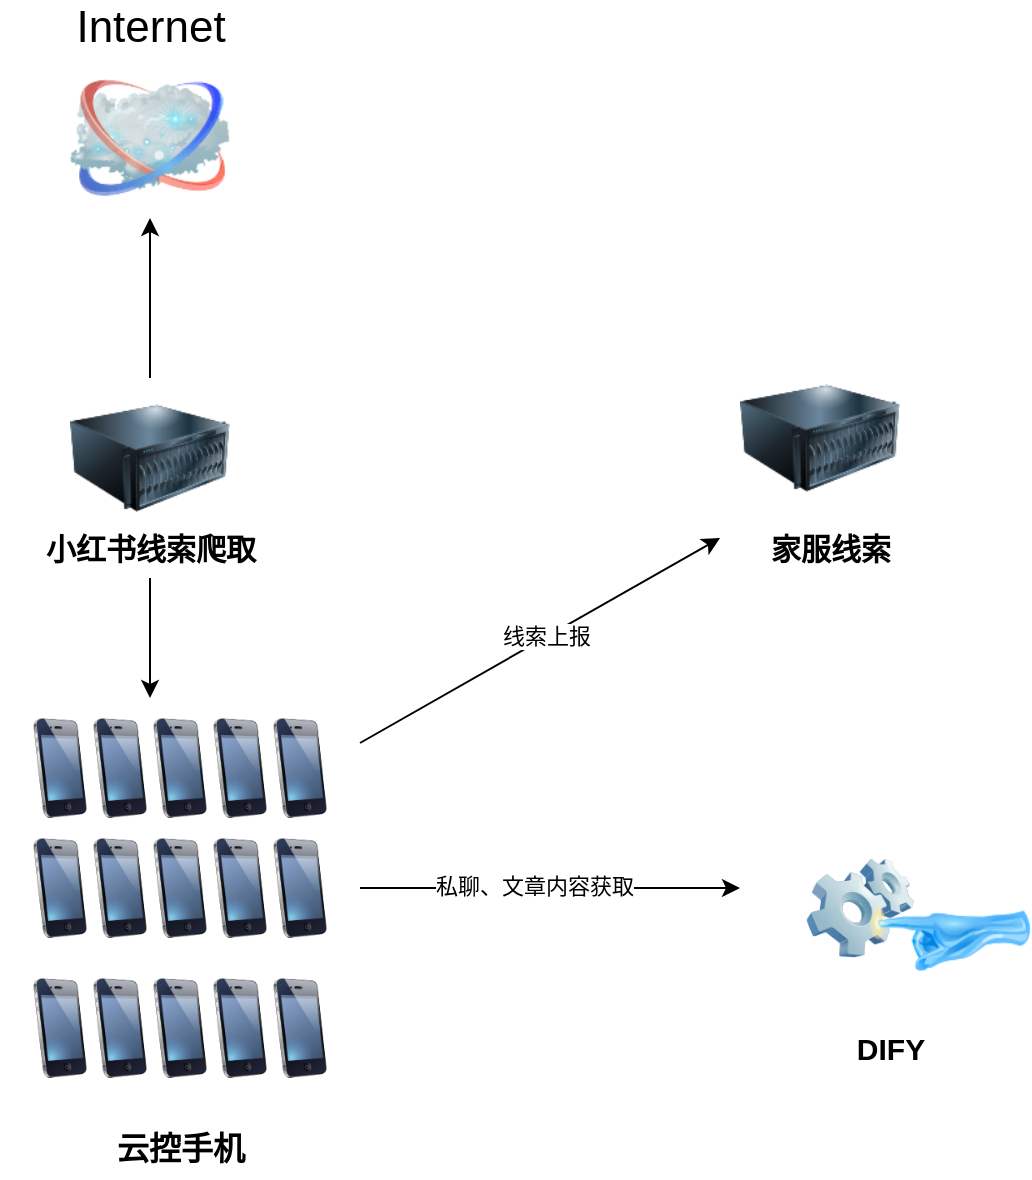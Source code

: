 <mxfile version="27.1.5">
  <diagram name="Page-1" id="55a83fd1-7818-8e21-69c5-c3457e3827bb">
    <mxGraphModel dx="907" dy="620" grid="1" gridSize="10" guides="1" tooltips="1" connect="1" arrows="1" fold="1" page="1" pageScale="1" pageWidth="1100" pageHeight="850" background="none" math="0" shadow="0">
      <root>
        <mxCell id="0" />
        <mxCell id="1" parent="0" />
        <mxCell id="69ecfefc5c41e42c-2" value="Internet" style="image;html=1;labelBackgroundColor=#ffffff;image=img/lib/clip_art/networking/Cloud_128x128.png;rounded=1;shadow=0;comic=0;strokeWidth=2;fontSize=22;labelPosition=center;verticalLabelPosition=top;align=center;verticalAlign=bottom;" parent="1" vertex="1">
          <mxGeometry x="145" y="110" width="80" height="80" as="geometry" />
        </mxCell>
        <mxCell id="69ecfefc5c41e42c-8" value="" style="image;html=1;labelBackgroundColor=#ffffff;image=img/lib/clip_art/telecommunication/iPhone_128x128.png;rounded=1;shadow=0;comic=0;strokeWidth=2;fontSize=22" parent="1" vertex="1">
          <mxGeometry x="140" y="440" width="60" height="50" as="geometry" />
        </mxCell>
        <mxCell id="c7BrIo0tIst9Jb-eHItU-27" value="" style="edgeStyle=orthogonalEdgeStyle;rounded=0;orthogonalLoop=1;jettySize=auto;html=1;" edge="1" parent="1" source="c7BrIo0tIst9Jb-eHItU-1" target="69ecfefc5c41e42c-2">
          <mxGeometry relative="1" as="geometry" />
        </mxCell>
        <mxCell id="c7BrIo0tIst9Jb-eHItU-1" value="" style="image;html=1;image=img/lib/clip_art/computers/Server_128x128.png" vertex="1" parent="1">
          <mxGeometry x="145" y="270" width="80" height="80" as="geometry" />
        </mxCell>
        <mxCell id="c7BrIo0tIst9Jb-eHItU-29" style="edgeStyle=orthogonalEdgeStyle;rounded=0;orthogonalLoop=1;jettySize=auto;html=1;" edge="1" parent="1" source="c7BrIo0tIst9Jb-eHItU-3">
          <mxGeometry relative="1" as="geometry">
            <mxPoint x="185" y="430" as="targetPoint" />
          </mxGeometry>
        </mxCell>
        <mxCell id="c7BrIo0tIst9Jb-eHItU-3" value="小红书线索爬取" style="text;html=1;align=center;verticalAlign=middle;resizable=0;points=[];autosize=1;strokeColor=none;fillColor=none;fontSize=15;fontStyle=1" vertex="1" parent="1">
          <mxGeometry x="120" y="340" width="130" height="30" as="geometry" />
        </mxCell>
        <mxCell id="c7BrIo0tIst9Jb-eHItU-7" value="" style="image;html=1;labelBackgroundColor=#ffffff;image=img/lib/clip_art/telecommunication/iPhone_128x128.png;rounded=1;shadow=0;comic=0;strokeWidth=2;fontSize=22" vertex="1" parent="1">
          <mxGeometry x="110" y="440" width="60" height="50" as="geometry" />
        </mxCell>
        <mxCell id="c7BrIo0tIst9Jb-eHItU-8" value="" style="image;html=1;labelBackgroundColor=#ffffff;image=img/lib/clip_art/telecommunication/iPhone_128x128.png;rounded=1;shadow=0;comic=0;strokeWidth=2;fontSize=22" vertex="1" parent="1">
          <mxGeometry x="170" y="440" width="60" height="50" as="geometry" />
        </mxCell>
        <mxCell id="c7BrIo0tIst9Jb-eHItU-9" value="" style="image;html=1;labelBackgroundColor=#ffffff;image=img/lib/clip_art/telecommunication/iPhone_128x128.png;rounded=1;shadow=0;comic=0;strokeWidth=2;fontSize=22" vertex="1" parent="1">
          <mxGeometry x="200" y="440" width="60" height="50" as="geometry" />
        </mxCell>
        <mxCell id="c7BrIo0tIst9Jb-eHItU-10" value="" style="image;html=1;labelBackgroundColor=#ffffff;image=img/lib/clip_art/telecommunication/iPhone_128x128.png;rounded=1;shadow=0;comic=0;strokeWidth=2;fontSize=22" vertex="1" parent="1">
          <mxGeometry x="230" y="440" width="60" height="50" as="geometry" />
        </mxCell>
        <mxCell id="c7BrIo0tIst9Jb-eHItU-16" value="" style="image;html=1;labelBackgroundColor=#ffffff;image=img/lib/clip_art/telecommunication/iPhone_128x128.png;rounded=1;shadow=0;comic=0;strokeWidth=2;fontSize=22" vertex="1" parent="1">
          <mxGeometry x="140" y="500" width="60" height="50" as="geometry" />
        </mxCell>
        <mxCell id="c7BrIo0tIst9Jb-eHItU-17" value="" style="image;html=1;labelBackgroundColor=#ffffff;image=img/lib/clip_art/telecommunication/iPhone_128x128.png;rounded=1;shadow=0;comic=0;strokeWidth=2;fontSize=22" vertex="1" parent="1">
          <mxGeometry x="110" y="500" width="60" height="50" as="geometry" />
        </mxCell>
        <mxCell id="c7BrIo0tIst9Jb-eHItU-18" value="" style="image;html=1;labelBackgroundColor=#ffffff;image=img/lib/clip_art/telecommunication/iPhone_128x128.png;rounded=1;shadow=0;comic=0;strokeWidth=2;fontSize=22" vertex="1" parent="1">
          <mxGeometry x="170" y="500" width="60" height="50" as="geometry" />
        </mxCell>
        <mxCell id="c7BrIo0tIst9Jb-eHItU-19" value="" style="image;html=1;labelBackgroundColor=#ffffff;image=img/lib/clip_art/telecommunication/iPhone_128x128.png;rounded=1;shadow=0;comic=0;strokeWidth=2;fontSize=22" vertex="1" parent="1">
          <mxGeometry x="200" y="500" width="60" height="50" as="geometry" />
        </mxCell>
        <mxCell id="c7BrIo0tIst9Jb-eHItU-35" style="edgeStyle=orthogonalEdgeStyle;rounded=0;orthogonalLoop=1;jettySize=auto;html=1;" edge="1" parent="1" source="c7BrIo0tIst9Jb-eHItU-20">
          <mxGeometry relative="1" as="geometry">
            <mxPoint x="480" y="525" as="targetPoint" />
          </mxGeometry>
        </mxCell>
        <mxCell id="c7BrIo0tIst9Jb-eHItU-36" value="私聊、文章内容获取" style="edgeLabel;html=1;align=center;verticalAlign=middle;resizable=0;points=[];" vertex="1" connectable="0" parent="c7BrIo0tIst9Jb-eHItU-35">
          <mxGeometry x="-0.087" y="1" relative="1" as="geometry">
            <mxPoint as="offset" />
          </mxGeometry>
        </mxCell>
        <mxCell id="c7BrIo0tIst9Jb-eHItU-20" value="" style="image;html=1;labelBackgroundColor=#ffffff;image=img/lib/clip_art/telecommunication/iPhone_128x128.png;rounded=1;shadow=0;comic=0;strokeWidth=2;fontSize=22" vertex="1" parent="1">
          <mxGeometry x="230" y="500" width="60" height="50" as="geometry" />
        </mxCell>
        <mxCell id="c7BrIo0tIst9Jb-eHItU-21" value="" style="image;html=1;labelBackgroundColor=#ffffff;image=img/lib/clip_art/telecommunication/iPhone_128x128.png;rounded=1;shadow=0;comic=0;strokeWidth=2;fontSize=22" vertex="1" parent="1">
          <mxGeometry x="140" y="570" width="60" height="50" as="geometry" />
        </mxCell>
        <mxCell id="c7BrIo0tIst9Jb-eHItU-22" value="" style="image;html=1;labelBackgroundColor=#ffffff;image=img/lib/clip_art/telecommunication/iPhone_128x128.png;rounded=1;shadow=0;comic=0;strokeWidth=2;fontSize=22" vertex="1" parent="1">
          <mxGeometry x="110" y="570" width="60" height="50" as="geometry" />
        </mxCell>
        <mxCell id="c7BrIo0tIst9Jb-eHItU-23" value="" style="image;html=1;labelBackgroundColor=#ffffff;image=img/lib/clip_art/telecommunication/iPhone_128x128.png;rounded=1;shadow=0;comic=0;strokeWidth=2;fontSize=22" vertex="1" parent="1">
          <mxGeometry x="170" y="570" width="60" height="50" as="geometry" />
        </mxCell>
        <mxCell id="c7BrIo0tIst9Jb-eHItU-24" value="" style="image;html=1;labelBackgroundColor=#ffffff;image=img/lib/clip_art/telecommunication/iPhone_128x128.png;rounded=1;shadow=0;comic=0;strokeWidth=2;fontSize=22" vertex="1" parent="1">
          <mxGeometry x="200" y="570" width="60" height="50" as="geometry" />
        </mxCell>
        <mxCell id="c7BrIo0tIst9Jb-eHItU-25" value="" style="image;html=1;labelBackgroundColor=#ffffff;image=img/lib/clip_art/telecommunication/iPhone_128x128.png;rounded=1;shadow=0;comic=0;strokeWidth=2;fontSize=22" vertex="1" parent="1">
          <mxGeometry x="230" y="570" width="60" height="50" as="geometry" />
        </mxCell>
        <mxCell id="c7BrIo0tIst9Jb-eHItU-26" value="云控手机" style="text;html=1;align=center;verticalAlign=middle;resizable=0;points=[];autosize=1;strokeColor=none;fillColor=none;fontSize=16;fontStyle=1" vertex="1" parent="1">
          <mxGeometry x="155" y="640" width="90" height="30" as="geometry" />
        </mxCell>
        <mxCell id="c7BrIo0tIst9Jb-eHItU-31" value="" style="image;html=1;image=img/lib/clip_art/computers/Software_128x128.png" vertex="1" parent="1">
          <mxGeometry x="510" y="510" width="60" height="50" as="geometry" />
        </mxCell>
        <mxCell id="c7BrIo0tIst9Jb-eHItU-32" value="" style="image;html=1;image=img/lib/clip_art/computers/Touch_128x128.png" vertex="1" parent="1">
          <mxGeometry x="545" y="510" width="80" height="80" as="geometry" />
        </mxCell>
        <mxCell id="c7BrIo0tIst9Jb-eHItU-34" value="DIFY" style="text;html=1;align=center;verticalAlign=middle;resizable=0;points=[];autosize=1;strokeColor=none;fillColor=none;fontSize=15;fontStyle=1" vertex="1" parent="1">
          <mxGeometry x="525" y="590" width="60" height="30" as="geometry" />
        </mxCell>
        <mxCell id="c7BrIo0tIst9Jb-eHItU-37" value="" style="image;html=1;image=img/lib/clip_art/computers/Server_128x128.png" vertex="1" parent="1">
          <mxGeometry x="480" y="260" width="80" height="80" as="geometry" />
        </mxCell>
        <mxCell id="c7BrIo0tIst9Jb-eHItU-38" value="家服线索" style="text;html=1;align=center;verticalAlign=middle;resizable=0;points=[];autosize=1;strokeColor=none;fillColor=none;fontSize=15;fontStyle=1" vertex="1" parent="1">
          <mxGeometry x="485" y="340" width="80" height="30" as="geometry" />
        </mxCell>
        <mxCell id="c7BrIo0tIst9Jb-eHItU-41" value="" style="endArrow=classic;html=1;rounded=0;exitX=1;exitY=0.25;exitDx=0;exitDy=0;" edge="1" parent="1" source="c7BrIo0tIst9Jb-eHItU-10">
          <mxGeometry width="50" height="50" relative="1" as="geometry">
            <mxPoint x="440" y="390" as="sourcePoint" />
            <mxPoint x="470" y="350" as="targetPoint" />
          </mxGeometry>
        </mxCell>
        <mxCell id="c7BrIo0tIst9Jb-eHItU-42" value="线索上报" style="edgeLabel;html=1;align=center;verticalAlign=middle;resizable=0;points=[];" vertex="1" connectable="0" parent="c7BrIo0tIst9Jb-eHItU-41">
          <mxGeometry x="0.032" relative="1" as="geometry">
            <mxPoint y="-1" as="offset" />
          </mxGeometry>
        </mxCell>
      </root>
    </mxGraphModel>
  </diagram>
</mxfile>

